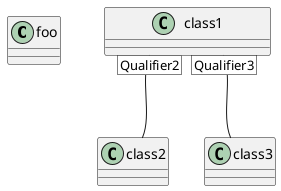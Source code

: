 {
  "sha1": "4bi5kig6ncncsxp9zooofcyj7asmus0",
  "insertion": {
    "when": "2024-05-30T20:48:20.466Z",
    "url": "https://forum.plantuml.net/16397/add-qualified-associations-to-class-diagrams",
    "user": "plantuml@gmail.com"
  }
}
@startuml
class foo
class class1
class class2
class class3

class1 [Qualifier2] -- class2
class1 [Qualifier3] -- class3
@enduml
